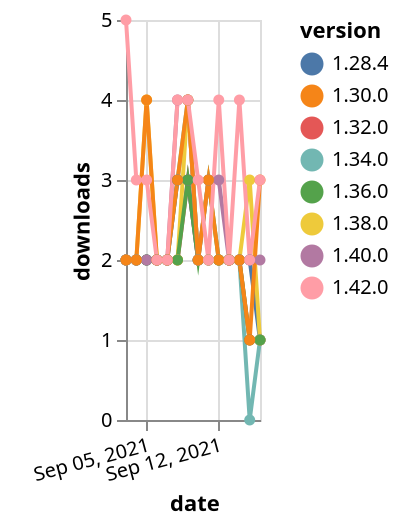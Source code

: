 {"$schema": "https://vega.github.io/schema/vega-lite/v5.json", "description": "A simple bar chart with embedded data.", "data": {"values": [{"date": "2021-09-03", "total": 1976, "delta": 2, "version": "1.34.0"}, {"date": "2021-09-04", "total": 1978, "delta": 2, "version": "1.34.0"}, {"date": "2021-09-05", "total": 1980, "delta": 2, "version": "1.34.0"}, {"date": "2021-09-06", "total": 1982, "delta": 2, "version": "1.34.0"}, {"date": "2021-09-07", "total": 1984, "delta": 2, "version": "1.34.0"}, {"date": "2021-09-08", "total": 1987, "delta": 3, "version": "1.34.0"}, {"date": "2021-09-09", "total": 1991, "delta": 4, "version": "1.34.0"}, {"date": "2021-09-10", "total": 1993, "delta": 2, "version": "1.34.0"}, {"date": "2021-09-11", "total": 1995, "delta": 2, "version": "1.34.0"}, {"date": "2021-09-12", "total": 1997, "delta": 2, "version": "1.34.0"}, {"date": "2021-09-13", "total": 1999, "delta": 2, "version": "1.34.0"}, {"date": "2021-09-14", "total": 2001, "delta": 2, "version": "1.34.0"}, {"date": "2021-09-15", "total": 2001, "delta": 0, "version": "1.34.0"}, {"date": "2021-09-16", "total": 2002, "delta": 1, "version": "1.34.0"}, {"date": "2021-09-03", "total": 2066, "delta": 2, "version": "1.32.0"}, {"date": "2021-09-04", "total": 2068, "delta": 2, "version": "1.32.0"}, {"date": "2021-09-05", "total": 2070, "delta": 2, "version": "1.32.0"}, {"date": "2021-09-06", "total": 2072, "delta": 2, "version": "1.32.0"}, {"date": "2021-09-07", "total": 2074, "delta": 2, "version": "1.32.0"}, {"date": "2021-09-08", "total": 2076, "delta": 2, "version": "1.32.0"}, {"date": "2021-09-09", "total": 2079, "delta": 3, "version": "1.32.0"}, {"date": "2021-09-10", "total": 2081, "delta": 2, "version": "1.32.0"}, {"date": "2021-09-11", "total": 2083, "delta": 2, "version": "1.32.0"}, {"date": "2021-09-12", "total": 2085, "delta": 2, "version": "1.32.0"}, {"date": "2021-09-13", "total": 2087, "delta": 2, "version": "1.32.0"}, {"date": "2021-09-14", "total": 2089, "delta": 2, "version": "1.32.0"}, {"date": "2021-09-15", "total": 2090, "delta": 1, "version": "1.32.0"}, {"date": "2021-09-16", "total": 2091, "delta": 1, "version": "1.32.0"}, {"date": "2021-09-03", "total": 2553, "delta": 2, "version": "1.28.4"}, {"date": "2021-09-04", "total": 2555, "delta": 2, "version": "1.28.4"}, {"date": "2021-09-05", "total": 2557, "delta": 2, "version": "1.28.4"}, {"date": "2021-09-06", "total": 2559, "delta": 2, "version": "1.28.4"}, {"date": "2021-09-07", "total": 2561, "delta": 2, "version": "1.28.4"}, {"date": "2021-09-08", "total": 2564, "delta": 3, "version": "1.28.4"}, {"date": "2021-09-09", "total": 2567, "delta": 3, "version": "1.28.4"}, {"date": "2021-09-10", "total": 2569, "delta": 2, "version": "1.28.4"}, {"date": "2021-09-11", "total": 2571, "delta": 2, "version": "1.28.4"}, {"date": "2021-09-12", "total": 2573, "delta": 2, "version": "1.28.4"}, {"date": "2021-09-13", "total": 2575, "delta": 2, "version": "1.28.4"}, {"date": "2021-09-14", "total": 2577, "delta": 2, "version": "1.28.4"}, {"date": "2021-09-15", "total": 2579, "delta": 2, "version": "1.28.4"}, {"date": "2021-09-16", "total": 2580, "delta": 1, "version": "1.28.4"}, {"date": "2021-09-03", "total": 1028, "delta": 2, "version": "1.38.0"}, {"date": "2021-09-04", "total": 1030, "delta": 2, "version": "1.38.0"}, {"date": "2021-09-05", "total": 1034, "delta": 4, "version": "1.38.0"}, {"date": "2021-09-06", "total": 1036, "delta": 2, "version": "1.38.0"}, {"date": "2021-09-07", "total": 1038, "delta": 2, "version": "1.38.0"}, {"date": "2021-09-08", "total": 1040, "delta": 2, "version": "1.38.0"}, {"date": "2021-09-09", "total": 1044, "delta": 4, "version": "1.38.0"}, {"date": "2021-09-10", "total": 1046, "delta": 2, "version": "1.38.0"}, {"date": "2021-09-11", "total": 1048, "delta": 2, "version": "1.38.0"}, {"date": "2021-09-12", "total": 1050, "delta": 2, "version": "1.38.0"}, {"date": "2021-09-13", "total": 1052, "delta": 2, "version": "1.38.0"}, {"date": "2021-09-14", "total": 1054, "delta": 2, "version": "1.38.0"}, {"date": "2021-09-15", "total": 1057, "delta": 3, "version": "1.38.0"}, {"date": "2021-09-16", "total": 1058, "delta": 1, "version": "1.38.0"}, {"date": "2021-09-03", "total": 1486, "delta": 2, "version": "1.36.0"}, {"date": "2021-09-04", "total": 1488, "delta": 2, "version": "1.36.0"}, {"date": "2021-09-05", "total": 1490, "delta": 2, "version": "1.36.0"}, {"date": "2021-09-06", "total": 1492, "delta": 2, "version": "1.36.0"}, {"date": "2021-09-07", "total": 1494, "delta": 2, "version": "1.36.0"}, {"date": "2021-09-08", "total": 1496, "delta": 2, "version": "1.36.0"}, {"date": "2021-09-09", "total": 1499, "delta": 3, "version": "1.36.0"}, {"date": "2021-09-10", "total": 1501, "delta": 2, "version": "1.36.0"}, {"date": "2021-09-11", "total": 1504, "delta": 3, "version": "1.36.0"}, {"date": "2021-09-12", "total": 1506, "delta": 2, "version": "1.36.0"}, {"date": "2021-09-13", "total": 1508, "delta": 2, "version": "1.36.0"}, {"date": "2021-09-14", "total": 1510, "delta": 2, "version": "1.36.0"}, {"date": "2021-09-15", "total": 1511, "delta": 1, "version": "1.36.0"}, {"date": "2021-09-16", "total": 1512, "delta": 1, "version": "1.36.0"}, {"date": "2021-09-03", "total": 730, "delta": 2, "version": "1.40.0"}, {"date": "2021-09-04", "total": 732, "delta": 2, "version": "1.40.0"}, {"date": "2021-09-05", "total": 734, "delta": 2, "version": "1.40.0"}, {"date": "2021-09-06", "total": 736, "delta": 2, "version": "1.40.0"}, {"date": "2021-09-07", "total": 738, "delta": 2, "version": "1.40.0"}, {"date": "2021-09-08", "total": 742, "delta": 4, "version": "1.40.0"}, {"date": "2021-09-09", "total": 746, "delta": 4, "version": "1.40.0"}, {"date": "2021-09-10", "total": 748, "delta": 2, "version": "1.40.0"}, {"date": "2021-09-11", "total": 751, "delta": 3, "version": "1.40.0"}, {"date": "2021-09-12", "total": 754, "delta": 3, "version": "1.40.0"}, {"date": "2021-09-13", "total": 756, "delta": 2, "version": "1.40.0"}, {"date": "2021-09-14", "total": 758, "delta": 2, "version": "1.40.0"}, {"date": "2021-09-15", "total": 760, "delta": 2, "version": "1.40.0"}, {"date": "2021-09-16", "total": 762, "delta": 2, "version": "1.40.0"}, {"date": "2021-09-03", "total": 2546, "delta": 2, "version": "1.30.0"}, {"date": "2021-09-04", "total": 2548, "delta": 2, "version": "1.30.0"}, {"date": "2021-09-05", "total": 2552, "delta": 4, "version": "1.30.0"}, {"date": "2021-09-06", "total": 2554, "delta": 2, "version": "1.30.0"}, {"date": "2021-09-07", "total": 2556, "delta": 2, "version": "1.30.0"}, {"date": "2021-09-08", "total": 2559, "delta": 3, "version": "1.30.0"}, {"date": "2021-09-09", "total": 2563, "delta": 4, "version": "1.30.0"}, {"date": "2021-09-10", "total": 2565, "delta": 2, "version": "1.30.0"}, {"date": "2021-09-11", "total": 2568, "delta": 3, "version": "1.30.0"}, {"date": "2021-09-12", "total": 2570, "delta": 2, "version": "1.30.0"}, {"date": "2021-09-13", "total": 2572, "delta": 2, "version": "1.30.0"}, {"date": "2021-09-14", "total": 2574, "delta": 2, "version": "1.30.0"}, {"date": "2021-09-15", "total": 2575, "delta": 1, "version": "1.30.0"}, {"date": "2021-09-16", "total": 2578, "delta": 3, "version": "1.30.0"}, {"date": "2021-09-03", "total": 256, "delta": 5, "version": "1.42.0"}, {"date": "2021-09-04", "total": 259, "delta": 3, "version": "1.42.0"}, {"date": "2021-09-05", "total": 262, "delta": 3, "version": "1.42.0"}, {"date": "2021-09-06", "total": 264, "delta": 2, "version": "1.42.0"}, {"date": "2021-09-07", "total": 266, "delta": 2, "version": "1.42.0"}, {"date": "2021-09-08", "total": 270, "delta": 4, "version": "1.42.0"}, {"date": "2021-09-09", "total": 274, "delta": 4, "version": "1.42.0"}, {"date": "2021-09-10", "total": 277, "delta": 3, "version": "1.42.0"}, {"date": "2021-09-11", "total": 279, "delta": 2, "version": "1.42.0"}, {"date": "2021-09-12", "total": 283, "delta": 4, "version": "1.42.0"}, {"date": "2021-09-13", "total": 285, "delta": 2, "version": "1.42.0"}, {"date": "2021-09-14", "total": 289, "delta": 4, "version": "1.42.0"}, {"date": "2021-09-15", "total": 291, "delta": 2, "version": "1.42.0"}, {"date": "2021-09-16", "total": 294, "delta": 3, "version": "1.42.0"}]}, "width": "container", "mark": {"type": "line", "point": {"filled": true}}, "encoding": {"x": {"field": "date", "type": "temporal", "timeUnit": "yearmonthdate", "title": "date", "axis": {"labelAngle": -15}}, "y": {"field": "delta", "type": "quantitative", "title": "downloads"}, "color": {"field": "version", "type": "nominal"}, "tooltip": {"field": "delta"}}}